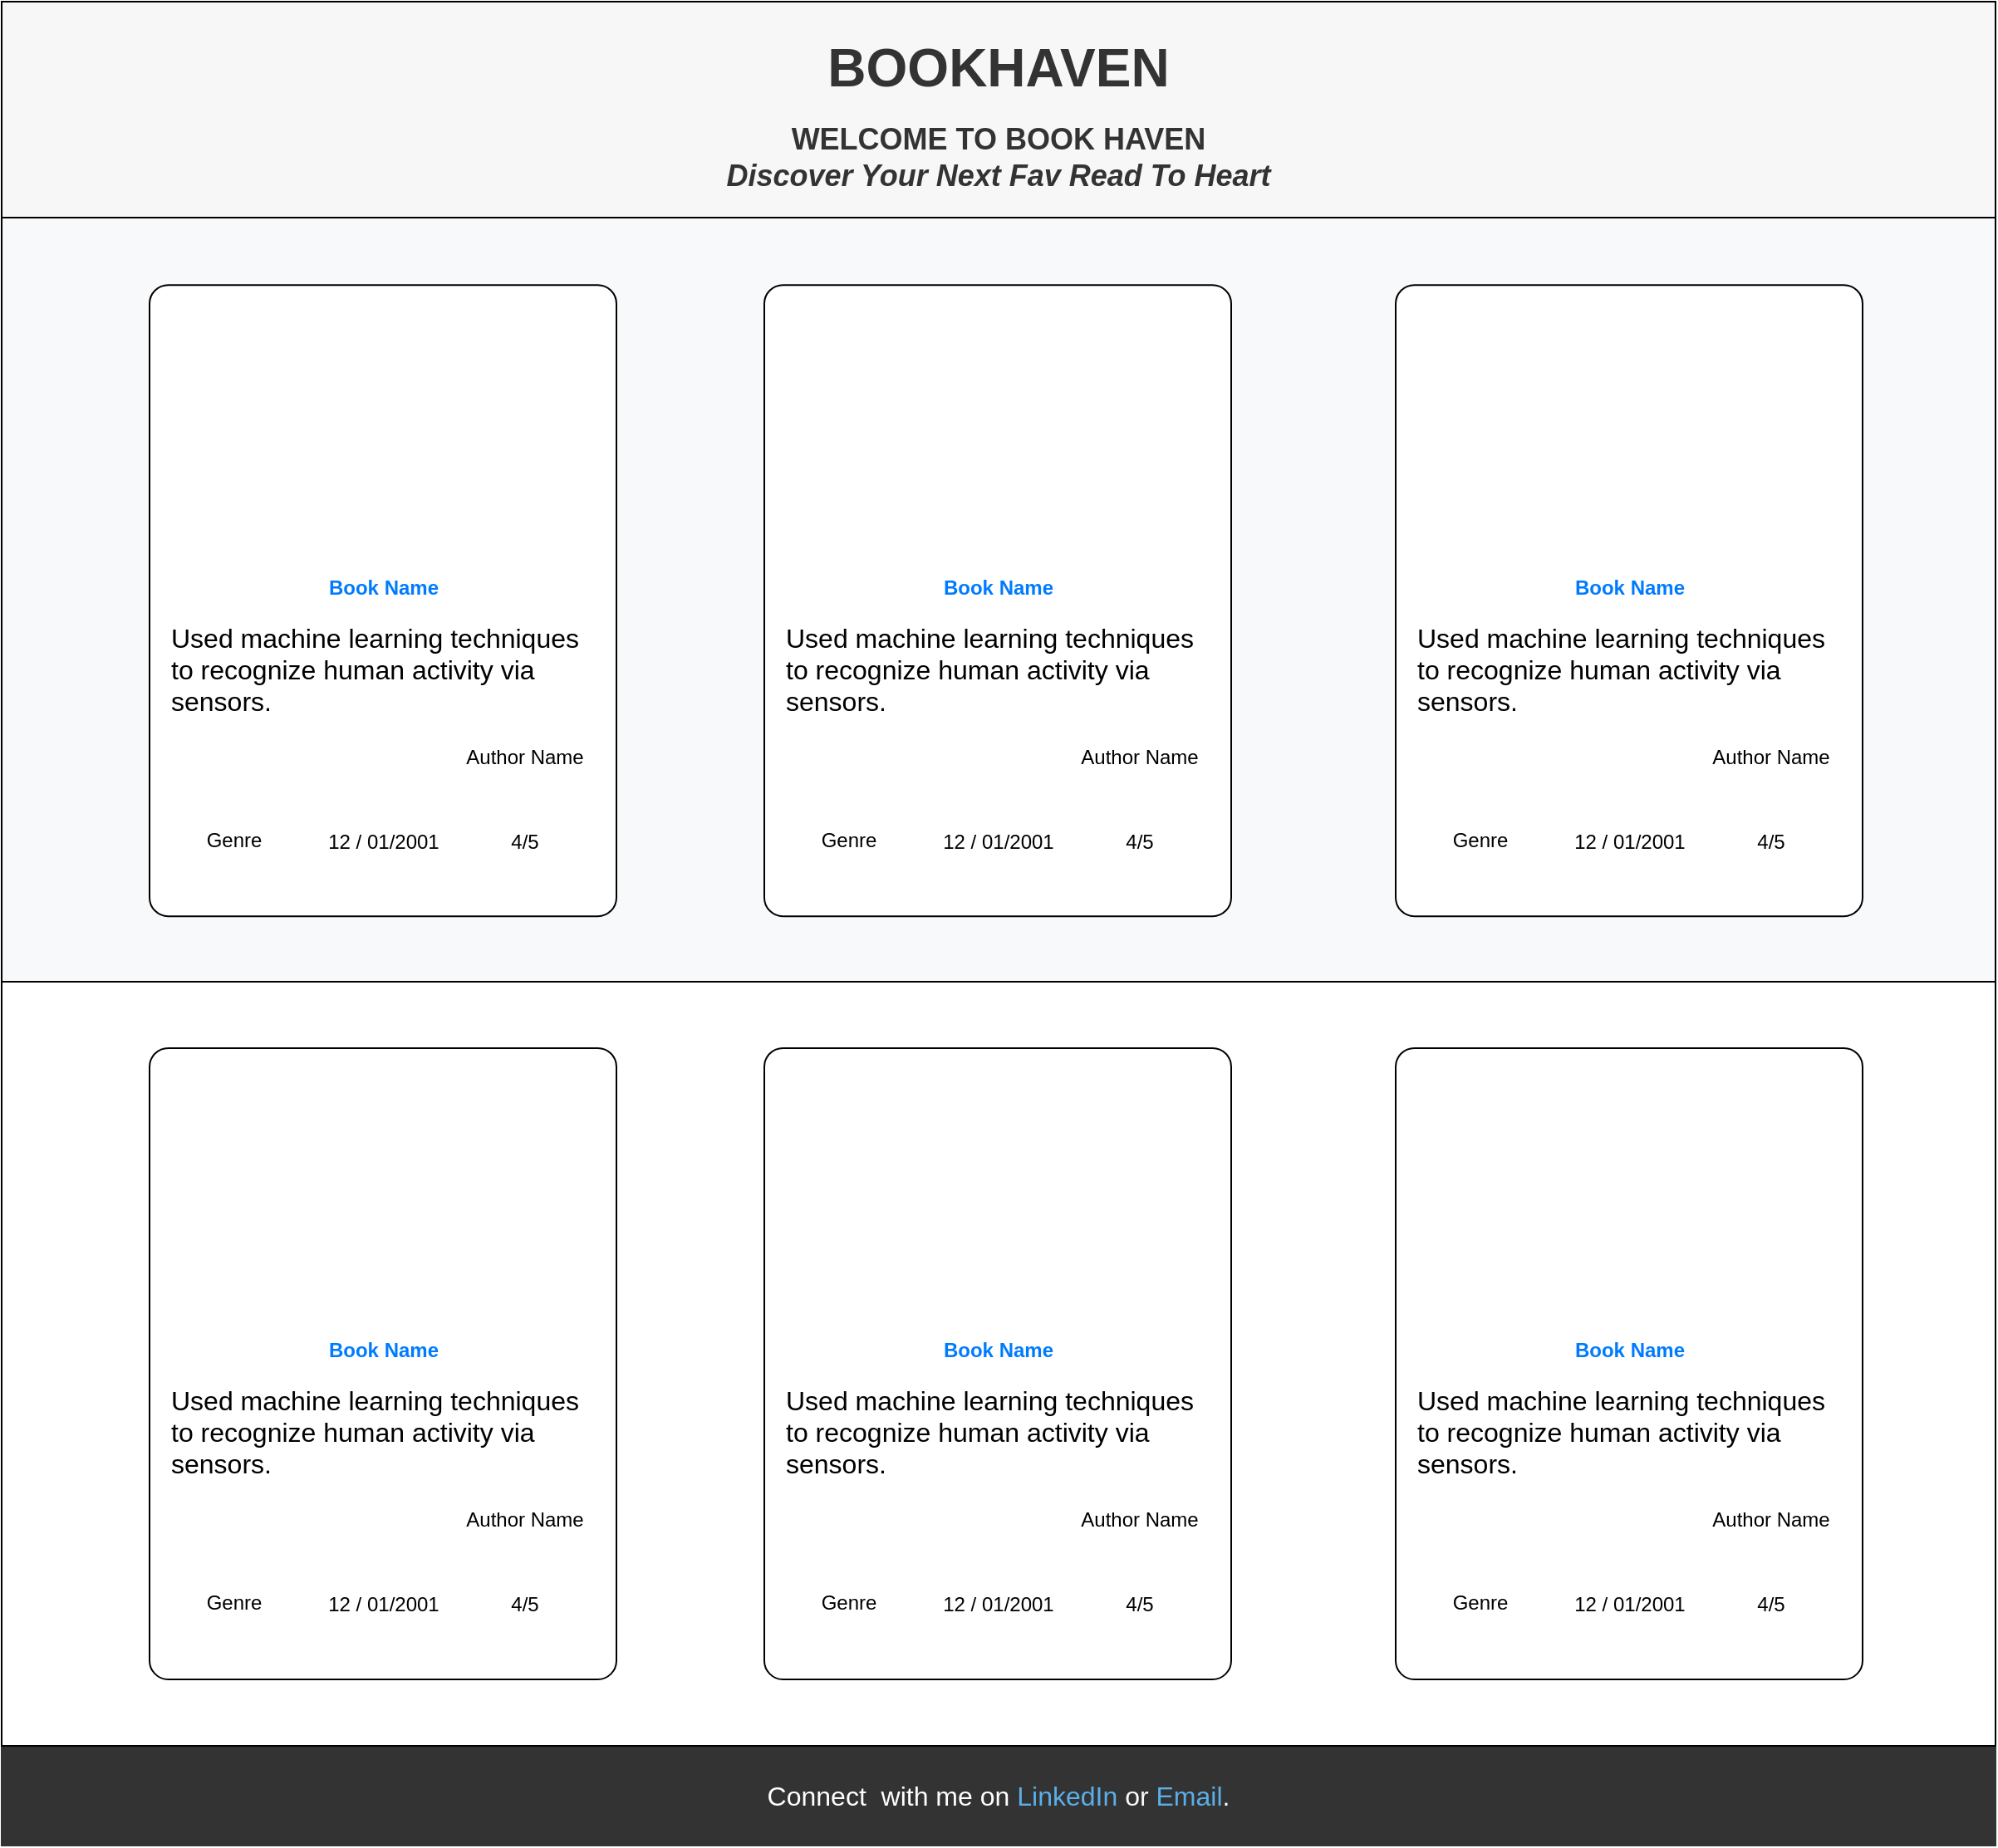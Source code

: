 <mxfile version="25.0.3">
  <diagram name="Page-1" id="jCGwE1LBPZgif49EneUD">
    <mxGraphModel dx="1632" dy="1044" grid="1" gridSize="10" guides="1" tooltips="1" connect="1" arrows="1" fold="1" page="1" pageScale="1" pageWidth="1200" pageHeight="1920" math="0" shadow="0">
      <root>
        <mxCell id="0" />
        <mxCell id="1" parent="0" />
        <mxCell id="HLos1mIRZm7TwcqSez5J-85" value="" style="group;fillColor=none;" parent="1" vertex="1" connectable="0">
          <mxGeometry y="780" width="1200" height="480" as="geometry" />
        </mxCell>
        <mxCell id="HLos1mIRZm7TwcqSez5J-8" value="" style="rounded=0;whiteSpace=wrap;html=1;fillColor=#F7F7F7;fontColor=#ffffff;" parent="HLos1mIRZm7TwcqSez5J-85" vertex="1">
          <mxGeometry y="-50" width="1200" height="150" as="geometry" />
        </mxCell>
        <mxCell id="nu3RnHburqwjy4xu8POM-3" value="&lt;div&gt;&lt;font color=&quot;#333333&quot; size=&quot;1&quot;&gt;&lt;b style=&quot;font-size: 32px;&quot;&gt;BOOKHAVEN&lt;br&gt;&lt;/b&gt;&lt;/font&gt;&lt;/div&gt;&lt;div style=&quot;line-height: 50%;&quot;&gt;&lt;font color=&quot;#333333&quot; size=&quot;1&quot;&gt;&lt;b style=&quot;font-size: 32px;&quot;&gt;&lt;br&gt;&lt;/b&gt;&lt;/font&gt;&lt;/div&gt;&lt;div style=&quot;font-size: 18px;&quot;&gt;&lt;font color=&quot;#333333&quot; style=&quot;font-size: 18px;&quot;&gt;&lt;b&gt;WELCOME TO BOOK HAVEN&lt;/b&gt;&lt;/font&gt;&lt;/div&gt;&lt;div style=&quot;font-size: 18px;&quot;&gt;&lt;font color=&quot;#333333&quot; style=&quot;font-size: 18px;&quot;&gt;&lt;b&gt;&lt;i&gt;Discover Your Next Fav Read To Heart&lt;br&gt;&lt;/i&gt;&lt;/b&gt;&lt;/font&gt;&lt;/div&gt;&lt;div&gt;&lt;br&gt;&lt;/div&gt;" style="text;html=1;align=center;verticalAlign=middle;whiteSpace=wrap;rounded=0;strokeColor=none;fontColor=#FFFFFF;" parent="HLos1mIRZm7TwcqSez5J-85" vertex="1">
          <mxGeometry y="-50" width="1200" height="150" as="geometry" />
        </mxCell>
        <mxCell id="HLos1mIRZm7TwcqSez5J-87" value="" style="group" parent="1" vertex="1" connectable="0">
          <mxGeometry y="860" width="1200" height="460" as="geometry" />
        </mxCell>
        <mxCell id="HLos1mIRZm7TwcqSez5J-23" value="" style="rounded=0;whiteSpace=wrap;html=1;fillColor=#f8f9fa;" parent="HLos1mIRZm7TwcqSez5J-87" vertex="1">
          <mxGeometry width="1200" height="460.0" as="geometry" />
        </mxCell>
        <mxCell id="Gbr0lDLeI2ae-f9VhBkv-68" value="" style="group" parent="HLos1mIRZm7TwcqSez5J-87" vertex="1" connectable="0">
          <mxGeometry y="-30.002" width="1200" height="450.568" as="geometry" />
        </mxCell>
        <mxCell id="HLos1mIRZm7TwcqSez5J-16" value="" style="group;rounded=0;" parent="Gbr0lDLeI2ae-f9VhBkv-68" vertex="1" connectable="0">
          <mxGeometry x="90" y="70.568" width="280" height="380" as="geometry" />
        </mxCell>
        <mxCell id="HLos1mIRZm7TwcqSez5J-15" value="" style="rounded=1;whiteSpace=wrap;html=1;glass=0;labelPadding=0;arcSize=4;" parent="HLos1mIRZm7TwcqSez5J-16" vertex="1">
          <mxGeometry x="-1" width="281" height="380" as="geometry" />
        </mxCell>
        <mxCell id="Gbr0lDLeI2ae-f9VhBkv-17" value="" style="shape=image;html=1;verticalAlign=top;verticalLabelPosition=bottom;labelBackgroundColor=#ffffff;imageAspect=0;aspect=fixed;image=https://cdn2.iconfinder.com/data/icons/crystalproject/128x128/mimetypes/image.png" parent="HLos1mIRZm7TwcqSez5J-16" vertex="1">
          <mxGeometry x="64" y="9.43" width="170" height="170" as="geometry" />
        </mxCell>
        <mxCell id="Gbr0lDLeI2ae-f9VhBkv-22" value="&lt;font color=&quot;#007bff&quot;&gt;&lt;b&gt;Book Name&lt;br&gt;&lt;/b&gt;&lt;/font&gt;" style="text;html=1;align=center;verticalAlign=middle;whiteSpace=wrap;rounded=0;" parent="HLos1mIRZm7TwcqSez5J-16" vertex="1">
          <mxGeometry x="40" y="164.659" width="200" height="35.284" as="geometry" />
        </mxCell>
        <mxCell id="Gbr0lDLeI2ae-f9VhBkv-27" value="&lt;div align=&quot;left&quot;&gt;&lt;font style=&quot;font-size: 16px;&quot;&gt;Used machine learning techniques to recognize human activity via sensors.&lt;br&gt;&lt;/font&gt;&lt;/div&gt;" style="text;html=1;align=left;verticalAlign=middle;whiteSpace=wrap;rounded=0;" parent="HLos1mIRZm7TwcqSez5J-16" vertex="1">
          <mxGeometry x="9.5" y="199.94" width="260" height="62.73" as="geometry" />
        </mxCell>
        <mxCell id="Jl-aKupMv36PsG1tpd38-4" value="Author Name" style="text;html=1;align=center;verticalAlign=middle;whiteSpace=wrap;rounded=0;" vertex="1" parent="HLos1mIRZm7TwcqSez5J-16">
          <mxGeometry x="180" y="269.43" width="90" height="30" as="geometry" />
        </mxCell>
        <mxCell id="Jl-aKupMv36PsG1tpd38-5" value="Genre" style="text;html=1;align=center;verticalAlign=middle;whiteSpace=wrap;rounded=0;" vertex="1" parent="HLos1mIRZm7TwcqSez5J-16">
          <mxGeometry x="20" y="319.434" width="60" height="30" as="geometry" />
        </mxCell>
        <mxCell id="Jl-aKupMv36PsG1tpd38-6" value="12 / 01/2001" style="text;html=1;align=center;verticalAlign=middle;whiteSpace=wrap;rounded=0;" vertex="1" parent="HLos1mIRZm7TwcqSez5J-16">
          <mxGeometry x="104.5" y="320.43" width="70" height="30" as="geometry" />
        </mxCell>
        <mxCell id="Jl-aKupMv36PsG1tpd38-7" value="4/5" style="text;html=1;align=center;verticalAlign=middle;whiteSpace=wrap;rounded=0;" vertex="1" parent="HLos1mIRZm7TwcqSez5J-16">
          <mxGeometry x="195" y="320.434" width="60" height="30" as="geometry" />
        </mxCell>
        <mxCell id="Jl-aKupMv36PsG1tpd38-8" value="" style="group;rounded=0;" vertex="1" connectable="0" parent="HLos1mIRZm7TwcqSez5J-87">
          <mxGeometry x="460" y="40.566" width="280" height="380" as="geometry" />
        </mxCell>
        <mxCell id="Jl-aKupMv36PsG1tpd38-9" value="" style="rounded=1;whiteSpace=wrap;html=1;glass=0;labelPadding=0;arcSize=4;" vertex="1" parent="Jl-aKupMv36PsG1tpd38-8">
          <mxGeometry x="-1" width="281" height="380" as="geometry" />
        </mxCell>
        <mxCell id="Jl-aKupMv36PsG1tpd38-10" value="" style="shape=image;html=1;verticalAlign=top;verticalLabelPosition=bottom;labelBackgroundColor=#ffffff;imageAspect=0;aspect=fixed;image=https://cdn2.iconfinder.com/data/icons/crystalproject/128x128/mimetypes/image.png" vertex="1" parent="Jl-aKupMv36PsG1tpd38-8">
          <mxGeometry x="64" y="9.43" width="170" height="170" as="geometry" />
        </mxCell>
        <mxCell id="Jl-aKupMv36PsG1tpd38-11" value="&lt;font color=&quot;#007bff&quot;&gt;&lt;b&gt;Book Name&lt;br&gt;&lt;/b&gt;&lt;/font&gt;" style="text;html=1;align=center;verticalAlign=middle;whiteSpace=wrap;rounded=0;" vertex="1" parent="Jl-aKupMv36PsG1tpd38-8">
          <mxGeometry x="40" y="164.659" width="200" height="35.284" as="geometry" />
        </mxCell>
        <mxCell id="Jl-aKupMv36PsG1tpd38-12" value="&lt;div align=&quot;left&quot;&gt;&lt;font style=&quot;font-size: 16px;&quot;&gt;Used machine learning techniques to recognize human activity via sensors.&lt;br&gt;&lt;/font&gt;&lt;/div&gt;" style="text;html=1;align=left;verticalAlign=middle;whiteSpace=wrap;rounded=0;" vertex="1" parent="Jl-aKupMv36PsG1tpd38-8">
          <mxGeometry x="9.5" y="199.94" width="260" height="62.73" as="geometry" />
        </mxCell>
        <mxCell id="Jl-aKupMv36PsG1tpd38-13" value="Author Name" style="text;html=1;align=center;verticalAlign=middle;whiteSpace=wrap;rounded=0;" vertex="1" parent="Jl-aKupMv36PsG1tpd38-8">
          <mxGeometry x="180" y="269.43" width="90" height="30" as="geometry" />
        </mxCell>
        <mxCell id="Jl-aKupMv36PsG1tpd38-14" value="Genre" style="text;html=1;align=center;verticalAlign=middle;whiteSpace=wrap;rounded=0;" vertex="1" parent="Jl-aKupMv36PsG1tpd38-8">
          <mxGeometry x="20" y="319.434" width="60" height="30" as="geometry" />
        </mxCell>
        <mxCell id="Jl-aKupMv36PsG1tpd38-15" value="12 / 01/2001" style="text;html=1;align=center;verticalAlign=middle;whiteSpace=wrap;rounded=0;" vertex="1" parent="Jl-aKupMv36PsG1tpd38-8">
          <mxGeometry x="104.5" y="320.43" width="70" height="30" as="geometry" />
        </mxCell>
        <mxCell id="Jl-aKupMv36PsG1tpd38-16" value="4/5" style="text;html=1;align=center;verticalAlign=middle;whiteSpace=wrap;rounded=0;" vertex="1" parent="Jl-aKupMv36PsG1tpd38-8">
          <mxGeometry x="195" y="320.434" width="60" height="30" as="geometry" />
        </mxCell>
        <mxCell id="Jl-aKupMv36PsG1tpd38-17" value="" style="group;rounded=0;" vertex="1" connectable="0" parent="HLos1mIRZm7TwcqSez5J-87">
          <mxGeometry x="840" y="40.566" width="280" height="380" as="geometry" />
        </mxCell>
        <mxCell id="Jl-aKupMv36PsG1tpd38-18" value="" style="rounded=1;whiteSpace=wrap;html=1;glass=0;labelPadding=0;arcSize=4;" vertex="1" parent="Jl-aKupMv36PsG1tpd38-17">
          <mxGeometry x="-1" width="281" height="380" as="geometry" />
        </mxCell>
        <mxCell id="Jl-aKupMv36PsG1tpd38-19" value="" style="shape=image;html=1;verticalAlign=top;verticalLabelPosition=bottom;labelBackgroundColor=#ffffff;imageAspect=0;aspect=fixed;image=https://cdn2.iconfinder.com/data/icons/crystalproject/128x128/mimetypes/image.png" vertex="1" parent="Jl-aKupMv36PsG1tpd38-17">
          <mxGeometry x="64" y="9.43" width="170" height="170" as="geometry" />
        </mxCell>
        <mxCell id="Jl-aKupMv36PsG1tpd38-20" value="&lt;font color=&quot;#007bff&quot;&gt;&lt;b&gt;Book Name&lt;br&gt;&lt;/b&gt;&lt;/font&gt;" style="text;html=1;align=center;verticalAlign=middle;whiteSpace=wrap;rounded=0;" vertex="1" parent="Jl-aKupMv36PsG1tpd38-17">
          <mxGeometry x="40" y="164.659" width="200" height="35.284" as="geometry" />
        </mxCell>
        <mxCell id="Jl-aKupMv36PsG1tpd38-21" value="&lt;div align=&quot;left&quot;&gt;&lt;font style=&quot;font-size: 16px;&quot;&gt;Used machine learning techniques to recognize human activity via sensors.&lt;br&gt;&lt;/font&gt;&lt;/div&gt;" style="text;html=1;align=left;verticalAlign=middle;whiteSpace=wrap;rounded=0;" vertex="1" parent="Jl-aKupMv36PsG1tpd38-17">
          <mxGeometry x="9.5" y="199.94" width="260" height="62.73" as="geometry" />
        </mxCell>
        <mxCell id="Jl-aKupMv36PsG1tpd38-22" value="Author Name" style="text;html=1;align=center;verticalAlign=middle;whiteSpace=wrap;rounded=0;" vertex="1" parent="Jl-aKupMv36PsG1tpd38-17">
          <mxGeometry x="180" y="269.43" width="90" height="30" as="geometry" />
        </mxCell>
        <mxCell id="Jl-aKupMv36PsG1tpd38-23" value="Genre" style="text;html=1;align=center;verticalAlign=middle;whiteSpace=wrap;rounded=0;" vertex="1" parent="Jl-aKupMv36PsG1tpd38-17">
          <mxGeometry x="20" y="319.434" width="60" height="30" as="geometry" />
        </mxCell>
        <mxCell id="Jl-aKupMv36PsG1tpd38-24" value="12 / 01/2001" style="text;html=1;align=center;verticalAlign=middle;whiteSpace=wrap;rounded=0;" vertex="1" parent="Jl-aKupMv36PsG1tpd38-17">
          <mxGeometry x="104.5" y="320.43" width="70" height="30" as="geometry" />
        </mxCell>
        <mxCell id="Jl-aKupMv36PsG1tpd38-25" value="4/5" style="text;html=1;align=center;verticalAlign=middle;whiteSpace=wrap;rounded=0;" vertex="1" parent="Jl-aKupMv36PsG1tpd38-17">
          <mxGeometry x="195" y="320.434" width="60" height="30" as="geometry" />
        </mxCell>
        <mxCell id="HLos1mIRZm7TwcqSez5J-93" value="" style="group" parent="1" vertex="1" connectable="0">
          <mxGeometry y="1780" width="1200" height="60" as="geometry" />
        </mxCell>
        <mxCell id="HLos1mIRZm7TwcqSez5J-84" value="" style="rounded=0;whiteSpace=wrap;html=1;strokeColor=#333333;fillColor=#333333;" parent="HLos1mIRZm7TwcqSez5J-93" vertex="1">
          <mxGeometry width="1200" height="60" as="geometry" />
        </mxCell>
        <mxCell id="Gbr0lDLeI2ae-f9VhBkv-101" value="&lt;font style=&quot;font-size: 16px;&quot;&gt;&lt;font color=&quot;#ffffff&quot;&gt;Connect&lt;/font&gt;&amp;nbsp; &lt;font color=&quot;#ffffff&quot;&gt;with me on&lt;/font&gt; &lt;font color=&quot;#5aafe8&quot;&gt;LinkedIn&lt;/font&gt; &lt;font color=&quot;#f8f9fa&quot;&gt;or &lt;/font&gt;&lt;font color=&quot;#5aafe8&quot;&gt;Email&lt;font color=&quot;#ffffff&quot;&gt;.&lt;/font&gt;&lt;/font&gt;&lt;/font&gt;" style="text;html=1;align=center;verticalAlign=middle;whiteSpace=wrap;rounded=0;" parent="HLos1mIRZm7TwcqSez5J-93" vertex="1">
          <mxGeometry width="1200" height="60" as="geometry" />
        </mxCell>
        <mxCell id="Jl-aKupMv36PsG1tpd38-26" value="" style="rounded=0;whiteSpace=wrap;html=1;fillColor=#FFFFFF;" vertex="1" parent="1">
          <mxGeometry y="1320" width="1200" height="460.0" as="geometry" />
        </mxCell>
        <mxCell id="Jl-aKupMv36PsG1tpd38-47" value="" style="group;rounded=0;" vertex="1" connectable="0" parent="1">
          <mxGeometry x="90" y="1359.996" width="280" height="380" as="geometry" />
        </mxCell>
        <mxCell id="Jl-aKupMv36PsG1tpd38-48" value="" style="rounded=1;whiteSpace=wrap;html=1;glass=0;labelPadding=0;arcSize=4;" vertex="1" parent="Jl-aKupMv36PsG1tpd38-47">
          <mxGeometry x="-1" width="281" height="380" as="geometry" />
        </mxCell>
        <mxCell id="Jl-aKupMv36PsG1tpd38-49" value="" style="shape=image;html=1;verticalAlign=top;verticalLabelPosition=bottom;labelBackgroundColor=#ffffff;imageAspect=0;aspect=fixed;image=https://cdn2.iconfinder.com/data/icons/crystalproject/128x128/mimetypes/image.png" vertex="1" parent="Jl-aKupMv36PsG1tpd38-47">
          <mxGeometry x="64" y="9.43" width="170" height="170" as="geometry" />
        </mxCell>
        <mxCell id="Jl-aKupMv36PsG1tpd38-50" value="&lt;font color=&quot;#007bff&quot;&gt;&lt;b&gt;Book Name&lt;br&gt;&lt;/b&gt;&lt;/font&gt;" style="text;html=1;align=center;verticalAlign=middle;whiteSpace=wrap;rounded=0;" vertex="1" parent="Jl-aKupMv36PsG1tpd38-47">
          <mxGeometry x="40" y="164.659" width="200" height="35.284" as="geometry" />
        </mxCell>
        <mxCell id="Jl-aKupMv36PsG1tpd38-51" value="&lt;div align=&quot;left&quot;&gt;&lt;font style=&quot;font-size: 16px;&quot;&gt;Used machine learning techniques to recognize human activity via sensors.&lt;br&gt;&lt;/font&gt;&lt;/div&gt;" style="text;html=1;align=left;verticalAlign=middle;whiteSpace=wrap;rounded=0;" vertex="1" parent="Jl-aKupMv36PsG1tpd38-47">
          <mxGeometry x="9.5" y="199.94" width="260" height="62.73" as="geometry" />
        </mxCell>
        <mxCell id="Jl-aKupMv36PsG1tpd38-52" value="Author Name" style="text;html=1;align=center;verticalAlign=middle;whiteSpace=wrap;rounded=0;" vertex="1" parent="Jl-aKupMv36PsG1tpd38-47">
          <mxGeometry x="180" y="269.43" width="90" height="30" as="geometry" />
        </mxCell>
        <mxCell id="Jl-aKupMv36PsG1tpd38-53" value="Genre" style="text;html=1;align=center;verticalAlign=middle;whiteSpace=wrap;rounded=0;" vertex="1" parent="Jl-aKupMv36PsG1tpd38-47">
          <mxGeometry x="20" y="319.434" width="60" height="30" as="geometry" />
        </mxCell>
        <mxCell id="Jl-aKupMv36PsG1tpd38-54" value="12 / 01/2001" style="text;html=1;align=center;verticalAlign=middle;whiteSpace=wrap;rounded=0;" vertex="1" parent="Jl-aKupMv36PsG1tpd38-47">
          <mxGeometry x="104.5" y="320.43" width="70" height="30" as="geometry" />
        </mxCell>
        <mxCell id="Jl-aKupMv36PsG1tpd38-55" value="4/5" style="text;html=1;align=center;verticalAlign=middle;whiteSpace=wrap;rounded=0;" vertex="1" parent="Jl-aKupMv36PsG1tpd38-47">
          <mxGeometry x="195" y="320.434" width="60" height="30" as="geometry" />
        </mxCell>
        <mxCell id="Jl-aKupMv36PsG1tpd38-57" value="" style="group;rounded=0;" vertex="1" connectable="0" parent="1">
          <mxGeometry x="460" y="1359.996" width="280" height="380" as="geometry" />
        </mxCell>
        <mxCell id="Jl-aKupMv36PsG1tpd38-58" value="" style="rounded=1;whiteSpace=wrap;html=1;glass=0;labelPadding=0;arcSize=4;" vertex="1" parent="Jl-aKupMv36PsG1tpd38-57">
          <mxGeometry x="-1" width="281" height="380" as="geometry" />
        </mxCell>
        <mxCell id="Jl-aKupMv36PsG1tpd38-59" value="" style="shape=image;html=1;verticalAlign=top;verticalLabelPosition=bottom;labelBackgroundColor=#ffffff;imageAspect=0;aspect=fixed;image=https://cdn2.iconfinder.com/data/icons/crystalproject/128x128/mimetypes/image.png" vertex="1" parent="Jl-aKupMv36PsG1tpd38-57">
          <mxGeometry x="64" y="9.43" width="170" height="170" as="geometry" />
        </mxCell>
        <mxCell id="Jl-aKupMv36PsG1tpd38-60" value="&lt;font color=&quot;#007bff&quot;&gt;&lt;b&gt;Book Name&lt;br&gt;&lt;/b&gt;&lt;/font&gt;" style="text;html=1;align=center;verticalAlign=middle;whiteSpace=wrap;rounded=0;" vertex="1" parent="Jl-aKupMv36PsG1tpd38-57">
          <mxGeometry x="40" y="164.659" width="200" height="35.284" as="geometry" />
        </mxCell>
        <mxCell id="Jl-aKupMv36PsG1tpd38-61" value="&lt;div align=&quot;left&quot;&gt;&lt;font style=&quot;font-size: 16px;&quot;&gt;Used machine learning techniques to recognize human activity via sensors.&lt;br&gt;&lt;/font&gt;&lt;/div&gt;" style="text;html=1;align=left;verticalAlign=middle;whiteSpace=wrap;rounded=0;" vertex="1" parent="Jl-aKupMv36PsG1tpd38-57">
          <mxGeometry x="9.5" y="199.94" width="260" height="62.73" as="geometry" />
        </mxCell>
        <mxCell id="Jl-aKupMv36PsG1tpd38-62" value="Author Name" style="text;html=1;align=center;verticalAlign=middle;whiteSpace=wrap;rounded=0;" vertex="1" parent="Jl-aKupMv36PsG1tpd38-57">
          <mxGeometry x="180" y="269.43" width="90" height="30" as="geometry" />
        </mxCell>
        <mxCell id="Jl-aKupMv36PsG1tpd38-63" value="Genre" style="text;html=1;align=center;verticalAlign=middle;whiteSpace=wrap;rounded=0;" vertex="1" parent="Jl-aKupMv36PsG1tpd38-57">
          <mxGeometry x="20" y="319.434" width="60" height="30" as="geometry" />
        </mxCell>
        <mxCell id="Jl-aKupMv36PsG1tpd38-64" value="12 / 01/2001" style="text;html=1;align=center;verticalAlign=middle;whiteSpace=wrap;rounded=0;" vertex="1" parent="Jl-aKupMv36PsG1tpd38-57">
          <mxGeometry x="104.5" y="320.43" width="70" height="30" as="geometry" />
        </mxCell>
        <mxCell id="Jl-aKupMv36PsG1tpd38-65" value="4/5" style="text;html=1;align=center;verticalAlign=middle;whiteSpace=wrap;rounded=0;" vertex="1" parent="Jl-aKupMv36PsG1tpd38-57">
          <mxGeometry x="195" y="320.434" width="60" height="30" as="geometry" />
        </mxCell>
        <mxCell id="Jl-aKupMv36PsG1tpd38-67" value="" style="group;rounded=0;" vertex="1" connectable="0" parent="1">
          <mxGeometry x="840" y="1359.996" width="280" height="380" as="geometry" />
        </mxCell>
        <mxCell id="Jl-aKupMv36PsG1tpd38-68" value="" style="rounded=1;whiteSpace=wrap;html=1;glass=0;labelPadding=0;arcSize=4;" vertex="1" parent="Jl-aKupMv36PsG1tpd38-67">
          <mxGeometry x="-1" width="281" height="380" as="geometry" />
        </mxCell>
        <mxCell id="Jl-aKupMv36PsG1tpd38-69" value="" style="shape=image;html=1;verticalAlign=top;verticalLabelPosition=bottom;labelBackgroundColor=#ffffff;imageAspect=0;aspect=fixed;image=https://cdn2.iconfinder.com/data/icons/crystalproject/128x128/mimetypes/image.png" vertex="1" parent="Jl-aKupMv36PsG1tpd38-67">
          <mxGeometry x="64" y="9.43" width="170" height="170" as="geometry" />
        </mxCell>
        <mxCell id="Jl-aKupMv36PsG1tpd38-70" value="&lt;font color=&quot;#007bff&quot;&gt;&lt;b&gt;Book Name&lt;br&gt;&lt;/b&gt;&lt;/font&gt;" style="text;html=1;align=center;verticalAlign=middle;whiteSpace=wrap;rounded=0;" vertex="1" parent="Jl-aKupMv36PsG1tpd38-67">
          <mxGeometry x="40" y="164.659" width="200" height="35.284" as="geometry" />
        </mxCell>
        <mxCell id="Jl-aKupMv36PsG1tpd38-71" value="&lt;div align=&quot;left&quot;&gt;&lt;font style=&quot;font-size: 16px;&quot;&gt;Used machine learning techniques to recognize human activity via sensors.&lt;br&gt;&lt;/font&gt;&lt;/div&gt;" style="text;html=1;align=left;verticalAlign=middle;whiteSpace=wrap;rounded=0;" vertex="1" parent="Jl-aKupMv36PsG1tpd38-67">
          <mxGeometry x="9.5" y="199.94" width="260" height="62.73" as="geometry" />
        </mxCell>
        <mxCell id="Jl-aKupMv36PsG1tpd38-72" value="Author Name" style="text;html=1;align=center;verticalAlign=middle;whiteSpace=wrap;rounded=0;" vertex="1" parent="Jl-aKupMv36PsG1tpd38-67">
          <mxGeometry x="180" y="269.43" width="90" height="30" as="geometry" />
        </mxCell>
        <mxCell id="Jl-aKupMv36PsG1tpd38-73" value="Genre" style="text;html=1;align=center;verticalAlign=middle;whiteSpace=wrap;rounded=0;" vertex="1" parent="Jl-aKupMv36PsG1tpd38-67">
          <mxGeometry x="20" y="319.434" width="60" height="30" as="geometry" />
        </mxCell>
        <mxCell id="Jl-aKupMv36PsG1tpd38-74" value="12 / 01/2001" style="text;html=1;align=center;verticalAlign=middle;whiteSpace=wrap;rounded=0;" vertex="1" parent="Jl-aKupMv36PsG1tpd38-67">
          <mxGeometry x="104.5" y="320.43" width="70" height="30" as="geometry" />
        </mxCell>
        <mxCell id="Jl-aKupMv36PsG1tpd38-75" value="4/5" style="text;html=1;align=center;verticalAlign=middle;whiteSpace=wrap;rounded=0;" vertex="1" parent="Jl-aKupMv36PsG1tpd38-67">
          <mxGeometry x="195" y="320.434" width="60" height="30" as="geometry" />
        </mxCell>
      </root>
    </mxGraphModel>
  </diagram>
</mxfile>

